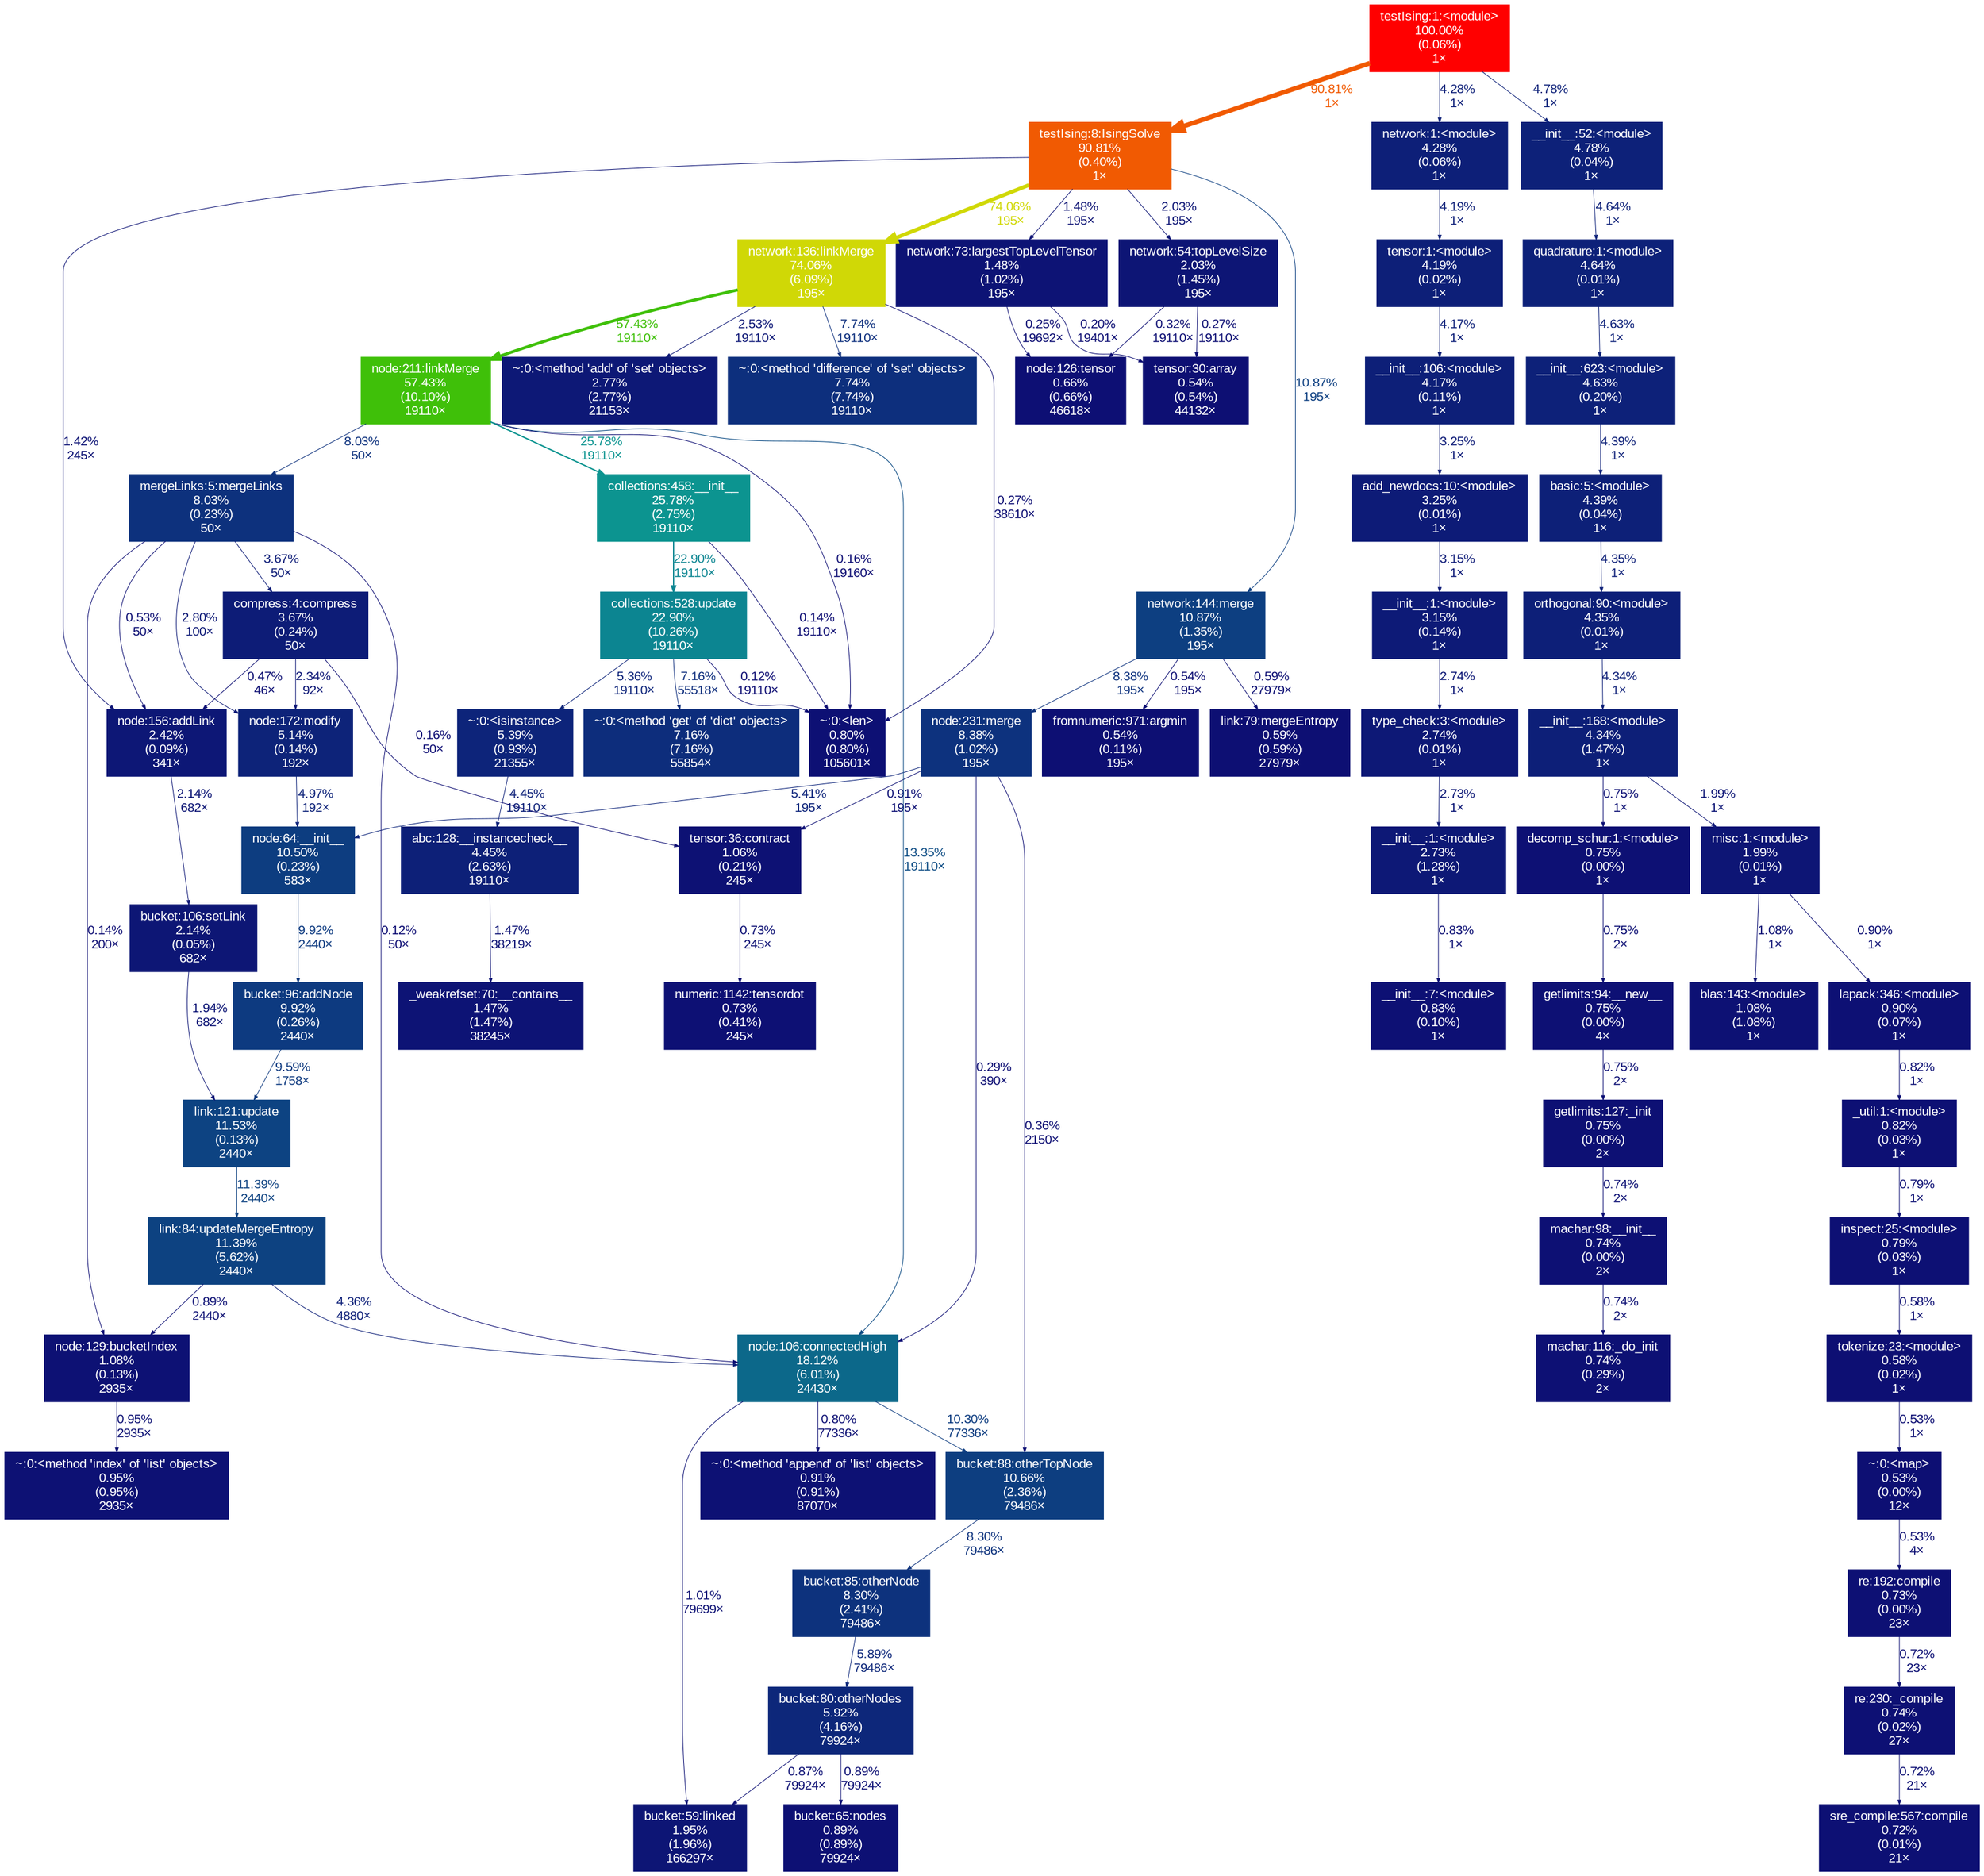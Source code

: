 digraph {
	graph [fontname=Arial, nodesep=0.125, ranksep=0.25];
	node [fontcolor=white, fontname=Arial, height=0, shape=box, style=filled, width=0];
	edge [fontname=Arial];
	5 [color="#f15a02", fontcolor="#ffffff", fontsize="10.00", label="testIsing:8:IsingSolve\n90.81%\n(0.40%)\n1×", tooltip="testIsing.py"];
	5 -> 118 [arrowsize="0.35", color="#0d3f81", fontcolor="#0d3f81", fontsize="10.00", label="10.87%\n195×", labeldistance="0.50", penwidth="0.50"];
	5 -> 140 [arrowsize="0.35", color="#0d1575", fontcolor="#0d1575", fontsize="10.00", label="2.03%\n195×", labeldistance="0.50", penwidth="0.50"];
	5 -> 145 [arrowsize="0.35", color="#0d1375", fontcolor="#0d1375", fontsize="10.00", label="1.48%\n195×", labeldistance="0.50", penwidth="0.50"];
	5 -> 214 [arrowsize="0.35", color="#0d1375", fontcolor="#0d1375", fontsize="10.00", label="1.42%\n245×", labeldistance="0.50", penwidth="0.50"];
	5 -> 489 [arrowsize="0.86", color="#d0d806", fontcolor="#d0d806", fontsize="10.00", label="74.06%\n195×", labeldistance="2.96", penwidth="2.96"];
	25 [color="#0d1074", fontcolor="#ffffff", fontsize="10.00", label="machar:98:__init__\n0.74%\n(0.00%)\n2×", tooltip="/usr/local/lib/python2.7/site-packages/numpy/core/machar.py"];
	25 -> 126 [arrowsize="0.35", color="#0d1074", fontcolor="#0d1074", fontsize="10.00", label="0.74%\n2×", labeldistance="0.50", penwidth="0.50"];
	36 [color="#0d1876", fontcolor="#ffffff", fontsize="10.00", label="__init__:1:<module>\n2.73%\n(1.28%)\n1×", tooltip="/usr/local/lib/python2.7/site-packages/numpy/core/__init__.py"];
	36 -> 210 [arrowsize="0.35", color="#0d1074", fontcolor="#0d1074", fontsize="10.00", label="0.83%\n1×", labeldistance="0.50", penwidth="0.50"];
	38 [color="#0d1a77", fontcolor="#ffffff", fontsize="10.00", label="__init__:1:<module>\n3.15%\n(0.14%)\n1×", tooltip="/usr/local/lib/python2.7/site-packages/numpy/lib/__init__.py"];
	38 -> 475 [arrowsize="0.35", color="#0d1876", fontcolor="#0d1876", fontsize="10.00", label="2.74%\n1×", labeldistance="0.50", penwidth="0.50"];
	39 [color="#0d1b77", fontcolor="#ffffff", fontsize="10.00", label="add_newdocs:10:<module>\n3.25%\n(0.01%)\n1×", tooltip="/usr/local/lib/python2.7/site-packages/numpy/add_newdocs.py"];
	39 -> 38 [arrowsize="0.35", color="#0d1a77", fontcolor="#0d1a77", fontsize="10.00", label="3.15%\n1×", labeldistance="0.50", penwidth="0.50"];
	45 [color="#0d1f78", fontcolor="#ffffff", fontsize="10.00", label="__init__:168:<module>\n4.34%\n(1.47%)\n1×", tooltip="/usr/local/lib/python2.7/site-packages/scipy/linalg/__init__.py"];
	45 -> 462 [arrowsize="0.35", color="#0d1074", fontcolor="#0d1074", fontsize="10.00", label="0.75%\n1×", labeldistance="0.50", penwidth="0.50"];
	45 -> 574 [arrowsize="0.35", color="#0d1575", fontcolor="#0d1575", fontsize="10.00", label="1.99%\n1×", labeldistance="0.50", penwidth="0.50"];
	47 [color="#0d1074", fontcolor="#ffffff", fontsize="10.00", label="inspect:25:<module>\n0.79%\n(0.03%)\n1×", tooltip="/usr/local/Cellar/python/2.7.12/Frameworks/Python.framework/Versions/2.7/lib/python2.7/inspect.py"];
	47 -> 53 [arrowsize="0.35", color="#0d0f73", fontcolor="#0d0f73", fontsize="10.00", label="0.58%\n1×", labeldistance="0.50", penwidth="0.50"];
	53 [color="#0d0f73", fontcolor="#ffffff", fontsize="10.00", label="tokenize:23:<module>\n0.58%\n(0.02%)\n1×", tooltip="/usr/local/Cellar/python/2.7.12/Frameworks/Python.framework/Versions/2.7/lib/python2.7/tokenize.py"];
	53 -> 585 [arrowsize="0.35", color="#0d0f73", fontcolor="#0d0f73", fontsize="10.00", label="0.53%\n1×", labeldistance="0.50", penwidth="0.50"];
	59 [color="#0d1f78", fontcolor="#ffffff", fontsize="10.00", label="network:1:<module>\n4.28%\n(0.06%)\n1×", tooltip="../TensorNetwork/network.py"];
	59 -> 111 [arrowsize="0.35", color="#0d1f78", fontcolor="#0d1f78", fontsize="10.00", label="4.19%\n1×", labeldistance="0.50", penwidth="0.50"];
	60 [color="#0d1074", fontcolor="#ffffff", fontsize="10.00", label="getlimits:127:_init\n0.75%\n(0.00%)\n2×", tooltip="/usr/local/lib/python2.7/site-packages/numpy/core/getlimits.py"];
	60 -> 25 [arrowsize="0.35", color="#0d1074", fontcolor="#0d1074", fontsize="10.00", label="0.74%\n2×", labeldistance="0.50", penwidth="0.50"];
	61 [color="#0d1074", fontcolor="#ffffff", fontsize="10.00", label="getlimits:94:__new__\n0.75%\n(0.00%)\n4×", tooltip="/usr/local/lib/python2.7/site-packages/numpy/core/getlimits.py"];
	61 -> 60 [arrowsize="0.35", color="#0d1074", fontcolor="#0d1074", fontsize="10.00", label="0.75%\n2×", labeldistance="0.50", penwidth="0.50"];
	91 [color="#0d1074", fontcolor="#ffffff", fontsize="10.00", label="_util:1:<module>\n0.82%\n(0.03%)\n1×", tooltip="/usr/local/lib/python2.7/site-packages/scipy/_lib/_util.py"];
	91 -> 47 [arrowsize="0.35", color="#0d1074", fontcolor="#0d1074", fontsize="10.00", label="0.79%\n1×", labeldistance="0.50", penwidth="0.50"];
	94 [color="#0d3a80", fontcolor="#ffffff", fontsize="10.00", label="bucket:96:addNode\n9.92%\n(0.26%)\n2440×", tooltip="../TensorNetwork/bucket.py"];
	94 -> 414 [arrowsize="0.35", color="#0d397f", fontcolor="#0d397f", fontsize="10.00", label="9.59%\n1758×", labeldistance="0.50", penwidth="0.50"];
	95 [color="#0d3d80", fontcolor="#ffffff", fontsize="10.00", label="node:64:__init__\n10.50%\n(0.23%)\n583×", tooltip="../TensorNetwork/node.py"];
	95 -> 94 [arrowsize="0.35", color="#0d3a80", fontcolor="#0d3a80", fontsize="10.00", label="9.92%\n2440×", labeldistance="0.50", penwidth="0.50"];
	111 [color="#0d1f78", fontcolor="#ffffff", fontsize="10.00", label="tensor:1:<module>\n4.19%\n(0.02%)\n1×", tooltip="../TensorNetwork/tensor.py"];
	111 -> 177 [arrowsize="0.35", color="#0d1f78", fontcolor="#0d1f78", fontsize="10.00", label="4.17%\n1×", labeldistance="0.50", penwidth="0.50"];
	113 [color="#0d327d", fontcolor="#ffffff", fontsize="10.00", label="bucket:85:otherNode\n8.30%\n(2.41%)\n79486×", tooltip="../TensorNetwork/bucket.py"];
	113 -> 161 [arrowsize="0.35", color="#0d277a", fontcolor="#0d277a", fontsize="10.00", label="5.89%\n79486×", labeldistance="0.50", penwidth="0.50"];
	114 [color="#0d3e80", fontcolor="#ffffff", fontsize="10.00", label="bucket:88:otherTopNode\n10.66%\n(2.36%)\n79486×", tooltip="../TensorNetwork/bucket.py"];
	114 -> 113 [arrowsize="0.35", color="#0d327d", fontcolor="#0d327d", fontsize="10.00", label="8.30%\n79486×", labeldistance="0.50", penwidth="0.50"];
	117 [color="#0d0f73", fontcolor="#ffffff", fontsize="10.00", label="link:79:mergeEntropy\n0.59%\n(0.59%)\n27979×", tooltip="../TensorNetwork/link.py"];
	118 [color="#0d3f81", fontcolor="#ffffff", fontsize="10.00", label="network:144:merge\n10.87%\n(1.35%)\n195×", tooltip="../TensorNetwork/network.py"];
	118 -> 117 [arrowsize="0.35", color="#0d0f73", fontcolor="#0d0f73", fontsize="10.00", label="0.59%\n27979×", labeldistance="0.50", penwidth="0.50"];
	118 -> 135 [arrowsize="0.35", color="#0d327e", fontcolor="#0d327e", fontsize="10.00", label="8.38%\n195×", labeldistance="0.50", penwidth="0.50"];
	118 -> 192 [arrowsize="0.35", color="#0d0f73", fontcolor="#0d0f73", fontsize="10.00", label="0.54%\n195×", labeldistance="0.50", penwidth="0.50"];
	126 [color="#0d1074", fontcolor="#ffffff", fontsize="10.00", label="machar:116:_do_init\n0.74%\n(0.29%)\n2×", tooltip="/usr/local/lib/python2.7/site-packages/numpy/core/machar.py"];
	127 [color="#ff0000", fontcolor="#ffffff", fontsize="10.00", label="testIsing:1:<module>\n100.00%\n(0.06%)\n1×", tooltip="testIsing.py"];
	127 -> 5 [arrowsize="0.95", color="#f15a02", fontcolor="#f15a02", fontsize="10.00", label="90.81%\n1×", labeldistance="3.63", penwidth="3.63"];
	127 -> 59 [arrowsize="0.35", color="#0d1f78", fontcolor="#0d1f78", fontsize="10.00", label="4.28%\n1×", labeldistance="0.50", penwidth="0.50"];
	127 -> 269 [arrowsize="0.35", color="#0d2179", fontcolor="#0d2179", fontsize="10.00", label="4.78%\n1×", labeldistance="0.50", penwidth="0.50"];
	129 [color="#0d2078", fontcolor="#ffffff", fontsize="10.00", label="abc:128:__instancecheck__\n4.45%\n(2.63%)\n19110×", tooltip="/usr/local/Cellar/python/2.7.12/Frameworks/Python.framework/Versions/2.7/lib/python2.7/abc.py"];
	129 -> 708 [arrowsize="0.35", color="#0d1375", fontcolor="#0d1375", fontsize="10.00", label="1.47%\n38219×", labeldistance="0.50", penwidth="0.50"];
	130 [color="#0d247a", fontcolor="#ffffff", fontsize="10.00", label="~:0:<isinstance>\n5.39%\n(0.93%)\n21355×", tooltip="~"];
	130 -> 129 [arrowsize="0.35", color="#0d2078", fontcolor="#0d2078", fontsize="10.00", label="4.45%\n19110×", labeldistance="0.50", penwidth="0.50"];
	134 [color="#0c688a", fontcolor="#ffffff", fontsize="10.00", label="node:106:connectedHigh\n18.12%\n(6.01%)\n24430×", tooltip="../TensorNetwork/node.py"];
	134 -> 114 [arrowsize="0.35", color="#0d3c80", fontcolor="#0d3c80", fontsize="10.00", label="10.30%\n77336×", labeldistance="0.50", penwidth="0.50"];
	134 -> 280 [arrowsize="0.35", color="#0d1174", fontcolor="#0d1174", fontsize="10.00", label="1.01%\n79699×", labeldistance="0.50", penwidth="0.50"];
	134 -> 525 [arrowsize="0.35", color="#0d1074", fontcolor="#0d1074", fontsize="10.00", label="0.80%\n77336×", labeldistance="0.50", penwidth="0.50"];
	135 [color="#0d327e", fontcolor="#ffffff", fontsize="10.00", label="node:231:merge\n8.38%\n(1.02%)\n195×", tooltip="../TensorNetwork/node.py"];
	135 -> 95 [arrowsize="0.35", color="#0d247a", fontcolor="#0d247a", fontsize="10.00", label="5.41%\n195×", labeldistance="0.50", penwidth="0.50"];
	135 -> 114 [arrowsize="0.35", color="#0d0e73", fontcolor="#0d0e73", fontsize="10.00", label="0.36%\n2150×", labeldistance="0.50", penwidth="0.50"];
	135 -> 134 [arrowsize="0.35", color="#0d0e73", fontcolor="#0d0e73", fontsize="10.00", label="0.29%\n390×", labeldistance="0.50", penwidth="0.50"];
	135 -> 141 [arrowsize="0.35", color="#0d1074", fontcolor="#0d1074", fontsize="10.00", label="0.91%\n195×", labeldistance="0.50", penwidth="0.50"];
	139 [color="#0d0f73", fontcolor="#ffffff", fontsize="10.00", label="tensor:30:array\n0.54%\n(0.54%)\n44132×", tooltip="../TensorNetwork/tensor.py"];
	140 [color="#0d1575", fontcolor="#ffffff", fontsize="10.00", label="network:54:topLevelSize\n2.03%\n(1.45%)\n195×", tooltip="../TensorNetwork/network.py"];
	140 -> 139 [arrowsize="0.35", color="#0d0e73", fontcolor="#0d0e73", fontsize="10.00", label="0.27%\n19110×", labeldistance="0.50", penwidth="0.50"];
	140 -> 652 [arrowsize="0.35", color="#0d0e73", fontcolor="#0d0e73", fontsize="10.00", label="0.32%\n19110×", labeldistance="0.50", penwidth="0.50"];
	141 [color="#0d1174", fontcolor="#ffffff", fontsize="10.00", label="tensor:36:contract\n1.06%\n(0.21%)\n245×", tooltip="../TensorNetwork/tensor.py"];
	141 -> 232 [arrowsize="0.35", color="#0d1074", fontcolor="#0d1074", fontsize="10.00", label="0.73%\n245×", labeldistance="0.50", penwidth="0.50"];
	142 [color="#0d4281", fontcolor="#ffffff", fontsize="10.00", label="link:84:updateMergeEntropy\n11.39%\n(5.62%)\n2440×", tooltip="../TensorNetwork/link.py"];
	142 -> 134 [arrowsize="0.35", color="#0d1f78", fontcolor="#0d1f78", fontsize="10.00", label="4.36%\n4880×", labeldistance="0.50", penwidth="0.50"];
	142 -> 712 [arrowsize="0.35", color="#0d1074", fontcolor="#0d1074", fontsize="10.00", label="0.89%\n2440×", labeldistance="0.50", penwidth="0.50"];
	143 [color="#0d317d", fontcolor="#ffffff", fontsize="10.00", label="mergeLinks:5:mergeLinks\n8.03%\n(0.23%)\n50×", tooltip="../TensorNetwork/mergeLinks.py"];
	143 -> 134 [arrowsize="0.35", color="#0d0d73", fontcolor="#0d0d73", fontsize="10.00", label="0.12%\n50×", labeldistance="0.50", penwidth="0.50"];
	143 -> 144 [arrowsize="0.35", color="#0d1c77", fontcolor="#0d1c77", fontsize="10.00", label="3.67%\n50×", labeldistance="0.50", penwidth="0.50"];
	143 -> 172 [arrowsize="0.35", color="#0d1976", fontcolor="#0d1976", fontsize="10.00", label="2.80%\n100×", labeldistance="0.50", penwidth="0.50"];
	143 -> 214 [arrowsize="0.35", color="#0d0f73", fontcolor="#0d0f73", fontsize="10.00", label="0.53%\n50×", labeldistance="0.50", penwidth="0.50"];
	143 -> 712 [arrowsize="0.35", color="#0d0d73", fontcolor="#0d0d73", fontsize="10.00", label="0.14%\n200×", labeldistance="0.50", penwidth="0.50"];
	144 [color="#0d1c77", fontcolor="#ffffff", fontsize="10.00", label="compress:4:compress\n3.67%\n(0.24%)\n50×", tooltip="../TensorNetwork/compress.py"];
	144 -> 141 [arrowsize="0.35", color="#0d0d73", fontcolor="#0d0d73", fontsize="10.00", label="0.16%\n50×", labeldistance="0.50", penwidth="0.50"];
	144 -> 172 [arrowsize="0.35", color="#0d1776", fontcolor="#0d1776", fontsize="10.00", label="2.34%\n92×", labeldistance="0.50", penwidth="0.50"];
	144 -> 214 [arrowsize="0.35", color="#0d0f73", fontcolor="#0d0f73", fontsize="10.00", label="0.47%\n46×", labeldistance="0.50", penwidth="0.50"];
	145 [color="#0d1375", fontcolor="#ffffff", fontsize="10.00", label="network:73:largestTopLevelTensor\n1.48%\n(1.02%)\n195×", tooltip="../TensorNetwork/network.py"];
	145 -> 139 [arrowsize="0.35", color="#0d0e73", fontcolor="#0d0e73", fontsize="10.00", label="0.20%\n19401×", labeldistance="0.50", penwidth="0.50"];
	145 -> 652 [arrowsize="0.35", color="#0d0e73", fontcolor="#0d0e73", fontsize="10.00", label="0.25%\n19692×", labeldistance="0.50", penwidth="0.50"];
	160 [color="#0d1074", fontcolor="#ffffff", fontsize="10.00", label="bucket:65:nodes\n0.89%\n(0.89%)\n79924×", tooltip="../TensorNetwork/bucket.py"];
	161 [color="#0d277a", fontcolor="#ffffff", fontsize="10.00", label="bucket:80:otherNodes\n5.92%\n(4.16%)\n79924×", tooltip="../TensorNetwork/bucket.py"];
	161 -> 160 [arrowsize="0.35", color="#0d1074", fontcolor="#0d1074", fontsize="10.00", label="0.89%\n79924×", labeldistance="0.50", penwidth="0.50"];
	161 -> 280 [arrowsize="0.35", color="#0d1074", fontcolor="#0d1074", fontsize="10.00", label="0.87%\n79924×", labeldistance="0.50", penwidth="0.50"];
	163 [color="#0d2179", fontcolor="#ffffff", fontsize="10.00", label="__init__:623:<module>\n4.63%\n(0.20%)\n1×", tooltip="/usr/local/lib/python2.7/site-packages/scipy/special/__init__.py"];
	163 -> 335 [arrowsize="0.35", color="#0d2078", fontcolor="#0d2078", fontsize="10.00", label="4.39%\n1×", labeldistance="0.50", penwidth="0.50"];
	172 [color="#0d2379", fontcolor="#ffffff", fontsize="10.00", label="node:172:modify\n5.14%\n(0.14%)\n192×", tooltip="../TensorNetwork/node.py"];
	172 -> 95 [arrowsize="0.35", color="#0d2279", fontcolor="#0d2279", fontsize="10.00", label="4.97%\n192×", labeldistance="0.50", penwidth="0.50"];
	177 [color="#0d1f78", fontcolor="#ffffff", fontsize="10.00", label="__init__:106:<module>\n4.17%\n(0.11%)\n1×", tooltip="/usr/local/lib/python2.7/site-packages/numpy/__init__.py"];
	177 -> 39 [arrowsize="0.35", color="#0d1b77", fontcolor="#0d1b77", fontsize="10.00", label="3.25%\n1×", labeldistance="0.50", penwidth="0.50"];
	186 [color="#0d1074", fontcolor="#ffffff", fontsize="10.00", label="sre_compile:567:compile\n0.72%\n(0.01%)\n21×", tooltip="/usr/local/Cellar/python/2.7.12/Frameworks/Python.framework/Versions/2.7/lib/python2.7/sre_compile.py"];
	189 [color="#0d1074", fontcolor="#ffffff", fontsize="10.00", label="~:0:<len>\n0.80%\n(0.80%)\n105601×", tooltip="~"];
	192 [color="#0d0f73", fontcolor="#ffffff", fontsize="10.00", label="fromnumeric:971:argmin\n0.54%\n(0.11%)\n195×", tooltip="/usr/local/lib/python2.7/site-packages/numpy/core/fromnumeric.py"];
	210 [color="#0d1074", fontcolor="#ffffff", fontsize="10.00", label="__init__:7:<module>\n0.83%\n(0.10%)\n1×", tooltip="/usr/local/lib/python2.7/site-packages/numpy/testing/__init__.py"];
	213 [color="#0d1675", fontcolor="#ffffff", fontsize="10.00", label="bucket:106:setLink\n2.14%\n(0.05%)\n682×", tooltip="../TensorNetwork/bucket.py"];
	213 -> 414 [arrowsize="0.35", color="#0d1575", fontcolor="#0d1575", fontsize="10.00", label="1.94%\n682×", labeldistance="0.50", penwidth="0.50"];
	214 [color="#0d1776", fontcolor="#ffffff", fontsize="10.00", label="node:156:addLink\n2.42%\n(0.09%)\n341×", tooltip="../TensorNetwork/node.py"];
	214 -> 213 [arrowsize="0.35", color="#0d1675", fontcolor="#0d1675", fontsize="10.00", label="2.14%\n682×", labeldistance="0.50", penwidth="0.50"];
	232 [color="#0d1074", fontcolor="#ffffff", fontsize="10.00", label="numeric:1142:tensordot\n0.73%\n(0.41%)\n245×", tooltip="/usr/local/lib/python2.7/site-packages/numpy/core/numeric.py"];
	249 [color="#0c9490", fontcolor="#ffffff", fontsize="10.00", label="collections:458:__init__\n25.78%\n(2.75%)\n19110×", tooltip="/usr/local/Cellar/python/2.7.12/Frameworks/Python.framework/Versions/2.7/lib/python2.7/collections.py"];
	249 -> 189 [arrowsize="0.35", color="#0d0d73", fontcolor="#0d0d73", fontsize="10.00", label="0.14%\n19110×", labeldistance="0.50", penwidth="0.50"];
	249 -> 267 [arrowsize="0.48", color="#0c8591", fontcolor="#0c8591", fontsize="10.00", label="22.90%\n19110×", labeldistance="0.92", penwidth="0.92"];
	250 [color="#3fc009", fontcolor="#ffffff", fontsize="10.00", label="node:211:linkMerge\n57.43%\n(10.10%)\n19110×", tooltip="../TensorNetwork/node.py"];
	250 -> 134 [arrowsize="0.37", color="#0d4c84", fontcolor="#0d4c84", fontsize="10.00", label="13.35%\n19110×", labeldistance="0.53", penwidth="0.53"];
	250 -> 143 [arrowsize="0.35", color="#0d317d", fontcolor="#0d317d", fontsize="10.00", label="8.03%\n50×", labeldistance="0.50", penwidth="0.50"];
	250 -> 189 [arrowsize="0.35", color="#0d0d73", fontcolor="#0d0d73", fontsize="10.00", label="0.16%\n19160×", labeldistance="0.50", penwidth="0.50"];
	250 -> 249 [arrowsize="0.51", color="#0c9490", fontcolor="#0c9490", fontsize="10.00", label="25.78%\n19110×", labeldistance="1.03", penwidth="1.03"];
	267 [color="#0c8591", fontcolor="#ffffff", fontsize="10.00", label="collections:528:update\n22.90%\n(10.26%)\n19110×", tooltip="/usr/local/Cellar/python/2.7.12/Frameworks/Python.framework/Versions/2.7/lib/python2.7/collections.py"];
	267 -> 130 [arrowsize="0.35", color="#0d247a", fontcolor="#0d247a", fontsize="10.00", label="5.36%\n19110×", labeldistance="0.50", penwidth="0.50"];
	267 -> 189 [arrowsize="0.35", color="#0d0d73", fontcolor="#0d0d73", fontsize="10.00", label="0.12%\n19110×", labeldistance="0.50", penwidth="0.50"];
	267 -> 718 [arrowsize="0.35", color="#0d2d7c", fontcolor="#0d2d7c", fontsize="10.00", label="7.16%\n55518×", labeldistance="0.50", penwidth="0.50"];
	269 [color="#0d2179", fontcolor="#ffffff", fontsize="10.00", label="__init__:52:<module>\n4.78%\n(0.04%)\n1×", tooltip="/usr/local/lib/python2.7/site-packages/scipy/integrate/__init__.py"];
	269 -> 349 [arrowsize="0.35", color="#0d2179", fontcolor="#0d2179", fontsize="10.00", label="4.64%\n1×", labeldistance="0.50", penwidth="0.50"];
	280 [color="#0d1575", fontcolor="#ffffff", fontsize="10.00", label="bucket:59:linked\n1.95%\n(1.96%)\n166297×", tooltip="../TensorNetwork/bucket.py"];
	334 [color="#0d1f78", fontcolor="#ffffff", fontsize="10.00", label="orthogonal:90:<module>\n4.35%\n(0.01%)\n1×", tooltip="/usr/local/lib/python2.7/site-packages/scipy/special/orthogonal.py"];
	334 -> 45 [arrowsize="0.35", color="#0d1f78", fontcolor="#0d1f78", fontsize="10.00", label="4.34%\n1×", labeldistance="0.50", penwidth="0.50"];
	335 [color="#0d2078", fontcolor="#ffffff", fontsize="10.00", label="basic:5:<module>\n4.39%\n(0.04%)\n1×", tooltip="/usr/local/lib/python2.7/site-packages/scipy/special/basic.py"];
	335 -> 334 [arrowsize="0.35", color="#0d1f78", fontcolor="#0d1f78", fontsize="10.00", label="4.35%\n1×", labeldistance="0.50", penwidth="0.50"];
	349 [color="#0d2179", fontcolor="#ffffff", fontsize="10.00", label="quadrature:1:<module>\n4.64%\n(0.01%)\n1×", tooltip="/usr/local/lib/python2.7/site-packages/scipy/integrate/quadrature.py"];
	349 -> 163 [arrowsize="0.35", color="#0d2179", fontcolor="#0d2179", fontsize="10.00", label="4.63%\n1×", labeldistance="0.50", penwidth="0.50"];
	372 [color="#0d1074", fontcolor="#ffffff", fontsize="10.00", label="re:230:_compile\n0.74%\n(0.02%)\n27×", tooltip="/usr/local/Cellar/python/2.7.12/Frameworks/Python.framework/Versions/2.7/lib/python2.7/re.py"];
	372 -> 186 [arrowsize="0.35", color="#0d1074", fontcolor="#0d1074", fontsize="10.00", label="0.72%\n21×", labeldistance="0.50", penwidth="0.50"];
	373 [color="#0d1074", fontcolor="#ffffff", fontsize="10.00", label="re:192:compile\n0.73%\n(0.00%)\n23×", tooltip="/usr/local/Cellar/python/2.7.12/Frameworks/Python.framework/Versions/2.7/lib/python2.7/re.py"];
	373 -> 372 [arrowsize="0.35", color="#0d1074", fontcolor="#0d1074", fontsize="10.00", label="0.72%\n23×", labeldistance="0.50", penwidth="0.50"];
	414 [color="#0d4382", fontcolor="#ffffff", fontsize="10.00", label="link:121:update\n11.53%\n(0.13%)\n2440×", tooltip="../TensorNetwork/link.py"];
	414 -> 142 [arrowsize="0.35", color="#0d4281", fontcolor="#0d4281", fontsize="10.00", label="11.39%\n2440×", labeldistance="0.50", penwidth="0.50"];
	462 [color="#0d1074", fontcolor="#ffffff", fontsize="10.00", label="decomp_schur:1:<module>\n0.75%\n(0.00%)\n1×", tooltip="/usr/local/lib/python2.7/site-packages/scipy/linalg/decomp_schur.py"];
	462 -> 61 [arrowsize="0.35", color="#0d1074", fontcolor="#0d1074", fontsize="10.00", label="0.75%\n2×", labeldistance="0.50", penwidth="0.50"];
	475 [color="#0d1876", fontcolor="#ffffff", fontsize="10.00", label="type_check:3:<module>\n2.74%\n(0.01%)\n1×", tooltip="/usr/local/lib/python2.7/site-packages/numpy/lib/type_check.py"];
	475 -> 36 [arrowsize="0.35", color="#0d1876", fontcolor="#0d1876", fontsize="10.00", label="2.73%\n1×", labeldistance="0.50", penwidth="0.50"];
	487 [color="#0d1876", fontcolor="#ffffff", fontsize="10.00", label="~:0:<method 'add' of 'set' objects>\n2.77%\n(2.77%)\n21153×", tooltip="~"];
	489 [color="#d0d806", fontcolor="#ffffff", fontsize="10.00", label="network:136:linkMerge\n74.06%\n(6.09%)\n195×", tooltip="../TensorNetwork/network.py"];
	489 -> 189 [arrowsize="0.35", color="#0d0e73", fontcolor="#0d0e73", fontsize="10.00", label="0.27%\n38610×", labeldistance="0.50", penwidth="0.50"];
	489 -> 250 [arrowsize="0.76", color="#3fc009", fontcolor="#3fc009", fontsize="10.00", label="57.43%\n19110×", labeldistance="2.30", penwidth="2.30"];
	489 -> 487 [arrowsize="0.35", color="#0d1776", fontcolor="#0d1776", fontsize="10.00", label="2.53%\n19110×", labeldistance="0.50", penwidth="0.50"];
	489 -> 628 [arrowsize="0.35", color="#0d2f7d", fontcolor="#0d2f7d", fontsize="10.00", label="7.74%\n19110×", labeldistance="0.50", penwidth="0.50"];
	500 [color="#0d1074", fontcolor="#ffffff", fontsize="10.00", label="lapack:346:<module>\n0.90%\n(0.07%)\n1×", tooltip="/usr/local/lib/python2.7/site-packages/scipy/linalg/lapack.py"];
	500 -> 91 [arrowsize="0.35", color="#0d1074", fontcolor="#0d1074", fontsize="10.00", label="0.82%\n1×", labeldistance="0.50", penwidth="0.50"];
	525 [color="#0d1174", fontcolor="#ffffff", fontsize="10.00", label="~:0:<method 'append' of 'list' objects>\n0.91%\n(0.91%)\n87070×", tooltip="~"];
	574 [color="#0d1575", fontcolor="#ffffff", fontsize="10.00", label="misc:1:<module>\n1.99%\n(0.01%)\n1×", tooltip="/usr/local/lib/python2.7/site-packages/scipy/linalg/misc.py"];
	574 -> 500 [arrowsize="0.35", color="#0d1074", fontcolor="#0d1074", fontsize="10.00", label="0.90%\n1×", labeldistance="0.50", penwidth="0.50"];
	574 -> 697 [arrowsize="0.35", color="#0d1174", fontcolor="#0d1174", fontsize="10.00", label="1.08%\n1×", labeldistance="0.50", penwidth="0.50"];
	585 [color="#0d0f73", fontcolor="#ffffff", fontsize="10.00", label="~:0:<map>\n0.53%\n(0.00%)\n12×", tooltip="~"];
	585 -> 373 [arrowsize="0.35", color="#0d0f73", fontcolor="#0d0f73", fontsize="10.00", label="0.53%\n4×", labeldistance="0.50", penwidth="0.50"];
	628 [color="#0d2f7d", fontcolor="#ffffff", fontsize="10.00", label="~:0:<method 'difference' of 'set' objects>\n7.74%\n(7.74%)\n19110×", tooltip="~"];
	652 [color="#0d0f74", fontcolor="#ffffff", fontsize="10.00", label="node:126:tensor\n0.66%\n(0.66%)\n46618×", tooltip="../TensorNetwork/node.py"];
	697 [color="#0d1174", fontcolor="#ffffff", fontsize="10.00", label="blas:143:<module>\n1.08%\n(1.08%)\n1×", tooltip="/usr/local/lib/python2.7/site-packages/scipy/linalg/blas.py"];
	708 [color="#0d1375", fontcolor="#ffffff", fontsize="10.00", label="_weakrefset:70:__contains__\n1.47%\n(1.47%)\n38245×", tooltip="/usr/local/Cellar/python/2.7.12/Frameworks/Python.framework/Versions/2.7/lib/python2.7/_weakrefset.py"];
	712 [color="#0d1174", fontcolor="#ffffff", fontsize="10.00", label="node:129:bucketIndex\n1.08%\n(0.13%)\n2935×", tooltip="../TensorNetwork/node.py"];
	712 -> 776 [arrowsize="0.35", color="#0d1174", fontcolor="#0d1174", fontsize="10.00", label="0.95%\n2935×", labeldistance="0.50", penwidth="0.50"];
	718 [color="#0d2d7c", fontcolor="#ffffff", fontsize="10.00", label="~:0:<method 'get' of 'dict' objects>\n7.16%\n(7.16%)\n55854×", tooltip="~"];
	776 [color="#0d1174", fontcolor="#ffffff", fontsize="10.00", label="~:0:<method 'index' of 'list' objects>\n0.95%\n(0.95%)\n2935×", tooltip="~"];
}
